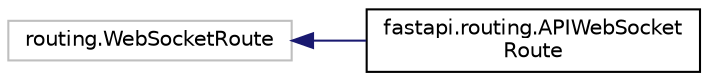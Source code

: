 digraph "Graphical Class Hierarchy"
{
 // LATEX_PDF_SIZE
  edge [fontname="Helvetica",fontsize="10",labelfontname="Helvetica",labelfontsize="10"];
  node [fontname="Helvetica",fontsize="10",shape=record];
  rankdir="LR";
  Node14732 [label="routing.WebSocketRoute",height=0.2,width=0.4,color="grey75", fillcolor="white", style="filled",tooltip=" "];
  Node14732 -> Node0 [dir="back",color="midnightblue",fontsize="10",style="solid",fontname="Helvetica"];
  Node0 [label="fastapi.routing.APIWebSocket\lRoute",height=0.2,width=0.4,color="black", fillcolor="white", style="filled",URL="$classfastapi_1_1routing_1_1APIWebSocketRoute.html",tooltip=" "];
}
